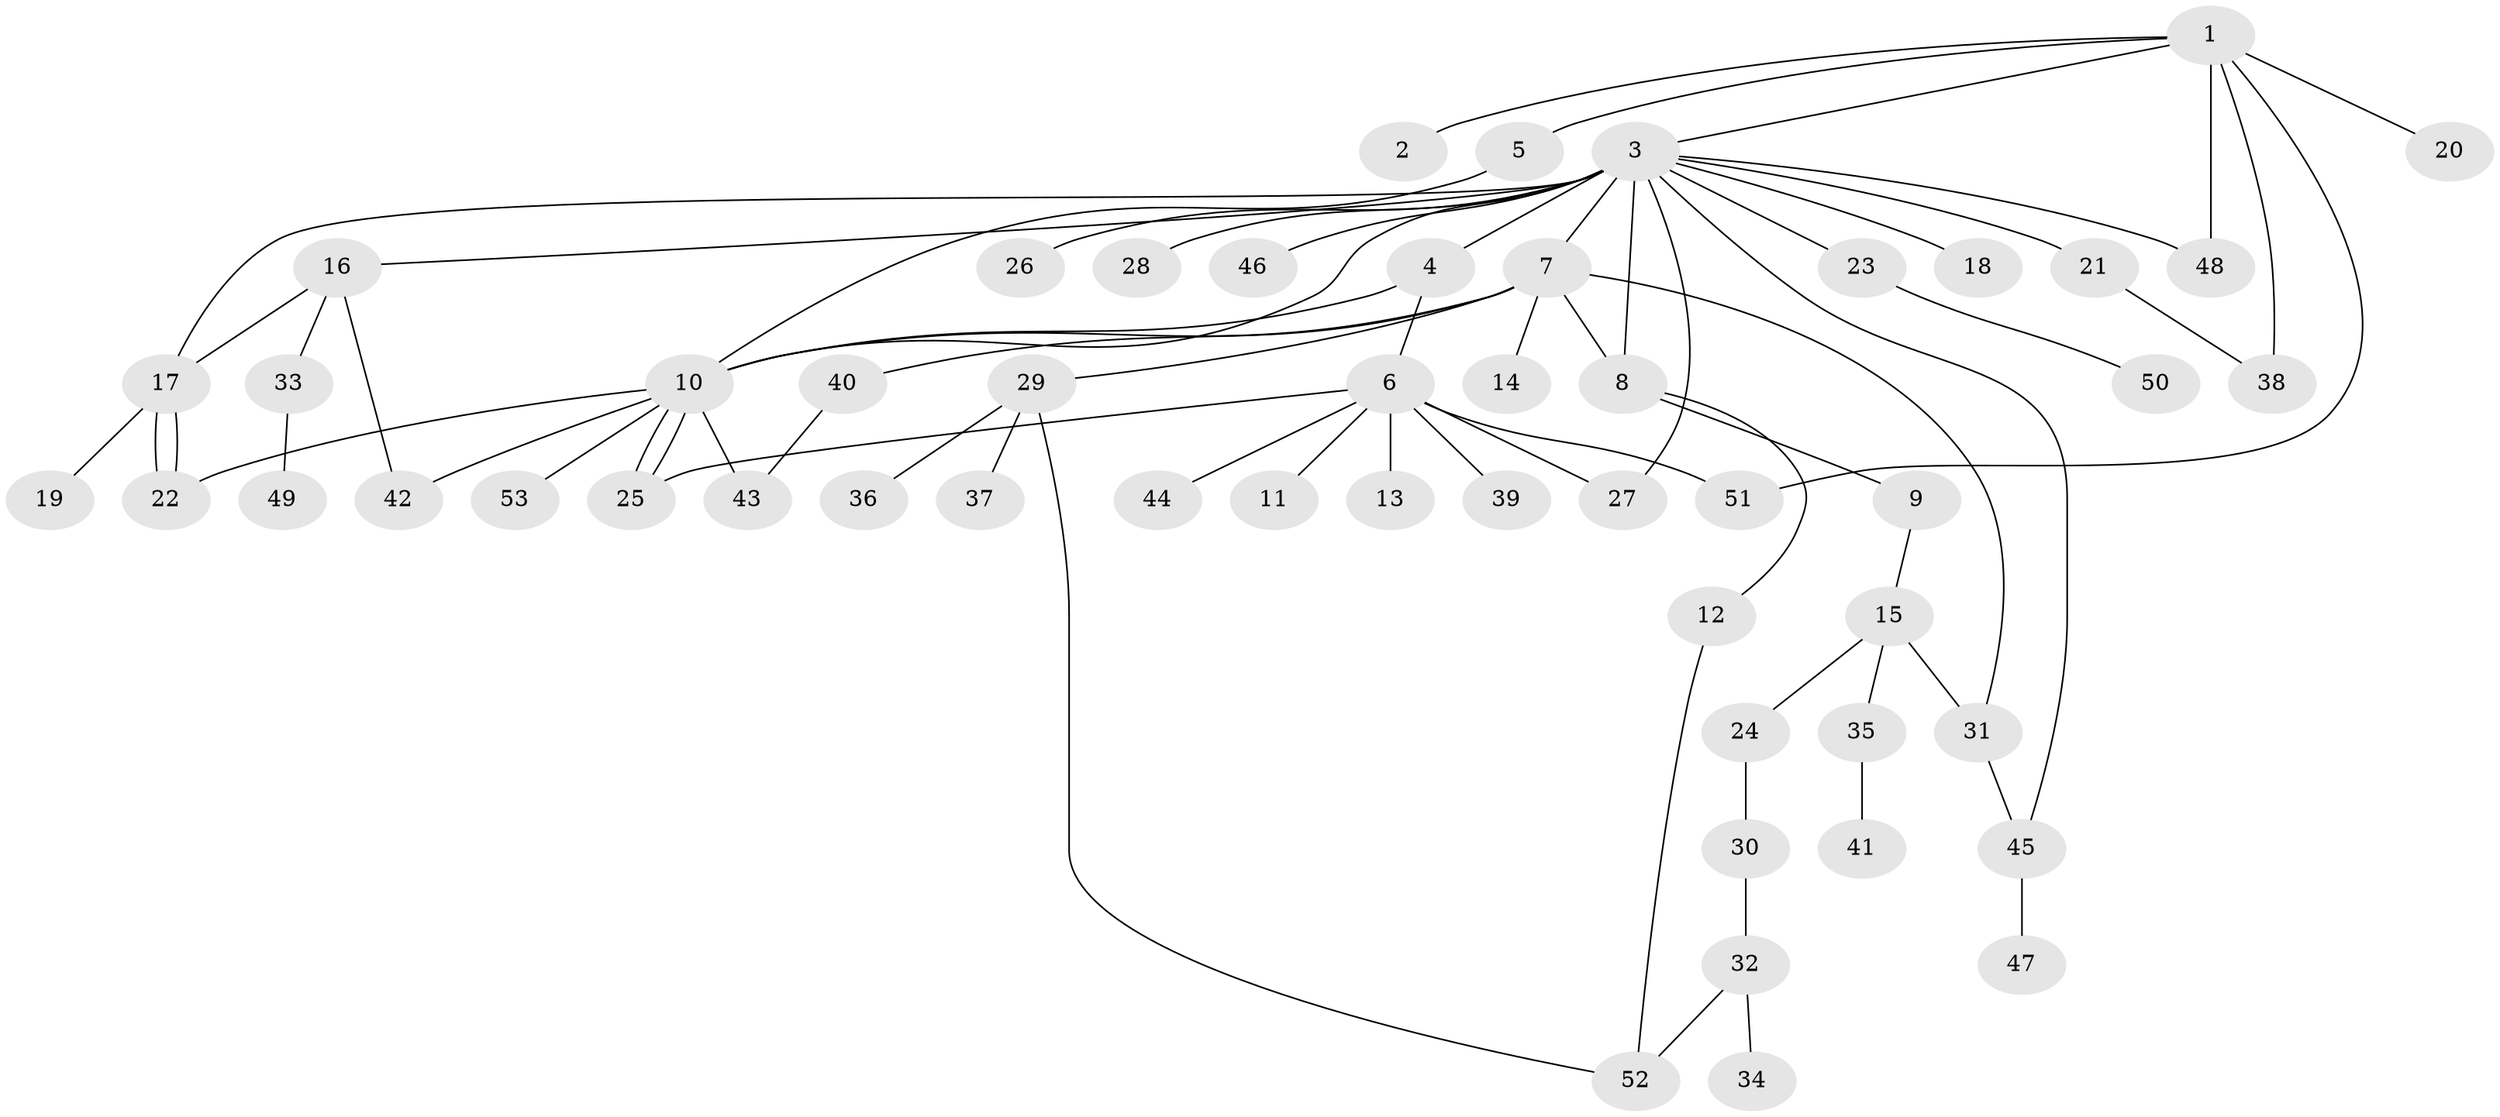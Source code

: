 // coarse degree distribution, {1: 0.6666666666666666, 2: 0.09523809523809523, 4: 0.14285714285714285, 5: 0.047619047619047616, 11: 0.047619047619047616}
// Generated by graph-tools (version 1.1) at 2025/50/03/04/25 21:50:41]
// undirected, 53 vertices, 71 edges
graph export_dot {
graph [start="1"]
  node [color=gray90,style=filled];
  1;
  2;
  3;
  4;
  5;
  6;
  7;
  8;
  9;
  10;
  11;
  12;
  13;
  14;
  15;
  16;
  17;
  18;
  19;
  20;
  21;
  22;
  23;
  24;
  25;
  26;
  27;
  28;
  29;
  30;
  31;
  32;
  33;
  34;
  35;
  36;
  37;
  38;
  39;
  40;
  41;
  42;
  43;
  44;
  45;
  46;
  47;
  48;
  49;
  50;
  51;
  52;
  53;
  1 -- 2;
  1 -- 3;
  1 -- 5;
  1 -- 20;
  1 -- 38;
  1 -- 48;
  1 -- 51;
  3 -- 4;
  3 -- 7;
  3 -- 8;
  3 -- 10;
  3 -- 16;
  3 -- 17;
  3 -- 18;
  3 -- 21;
  3 -- 23;
  3 -- 26;
  3 -- 27;
  3 -- 28;
  3 -- 45;
  3 -- 46;
  3 -- 48;
  4 -- 6;
  4 -- 10;
  5 -- 10;
  6 -- 11;
  6 -- 13;
  6 -- 25;
  6 -- 27;
  6 -- 39;
  6 -- 44;
  6 -- 51;
  7 -- 8;
  7 -- 10;
  7 -- 14;
  7 -- 29;
  7 -- 31;
  7 -- 40;
  8 -- 9;
  8 -- 12;
  9 -- 15;
  10 -- 22;
  10 -- 25;
  10 -- 25;
  10 -- 42;
  10 -- 43;
  10 -- 53;
  12 -- 52;
  15 -- 24;
  15 -- 31;
  15 -- 35;
  16 -- 17;
  16 -- 33;
  16 -- 42;
  17 -- 19;
  17 -- 22;
  17 -- 22;
  21 -- 38;
  23 -- 50;
  24 -- 30;
  29 -- 36;
  29 -- 37;
  29 -- 52;
  30 -- 32;
  31 -- 45;
  32 -- 34;
  32 -- 52;
  33 -- 49;
  35 -- 41;
  40 -- 43;
  45 -- 47;
}
